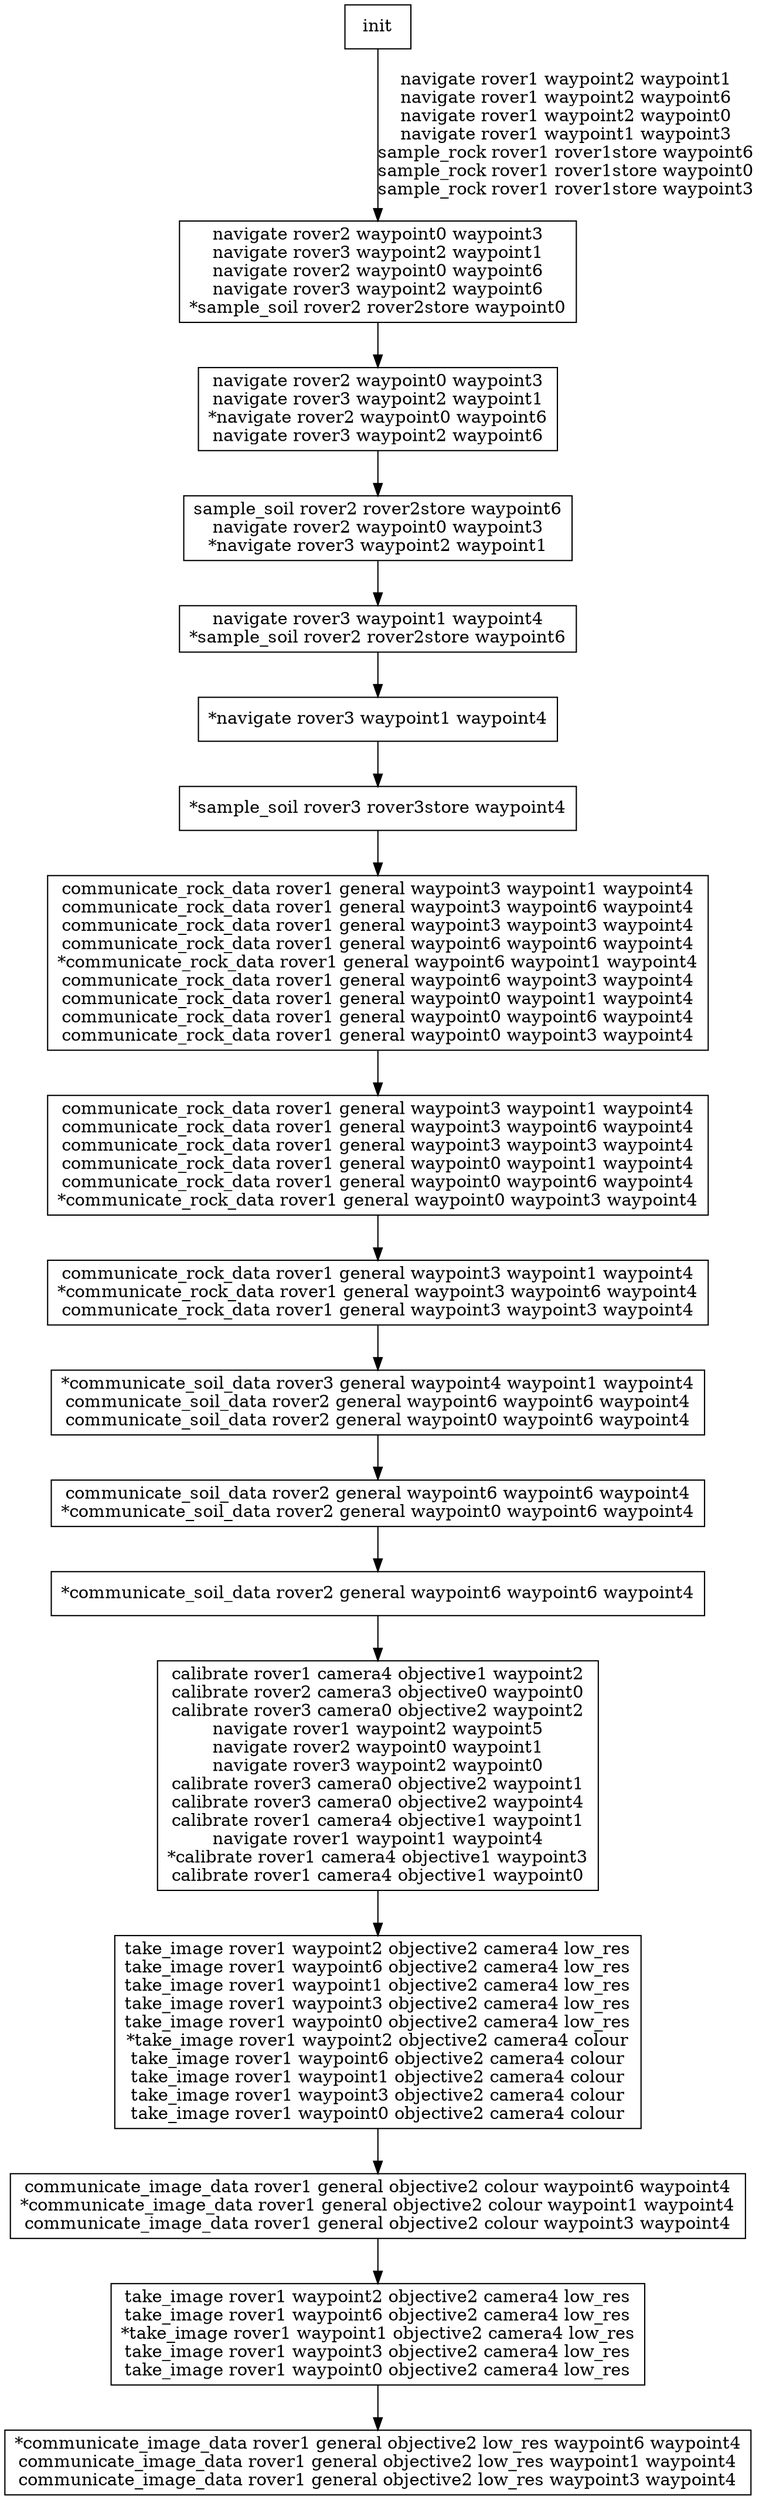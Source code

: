 digraph foo {
  node [shape=box, label="init"] n1;
  node [shape=box,label="navigate rover2 waypoint0 waypoint3\nnavigate rover3 waypoint2 waypoint1\nnavigate rover2 waypoint0 waypoint6\nnavigate rover3 waypoint2 waypoint6\n*sample_soil rover2 rover2store waypoint0\n"] n2;
  n1 -> n2[ label = "navigate rover1 waypoint2 waypoint1\nnavigate rover1 waypoint2 waypoint6\nnavigate rover1 waypoint2 waypoint0\nnavigate rover1 waypoint1 waypoint3\nsample_rock rover1 rover1store waypoint6\nsample_rock rover1 rover1store waypoint0\nsample_rock rover1 rover1store waypoint3\n" ];
  node [shape=box,label="navigate rover2 waypoint0 waypoint3\nnavigate rover3 waypoint2 waypoint1\n*navigate rover2 waypoint0 waypoint6\nnavigate rover3 waypoint2 waypoint6\n"] n3;
  n2 -> n3[ label = "" ];
  node [shape=box,label="sample_soil rover2 rover2store waypoint6\nnavigate rover2 waypoint0 waypoint3\n*navigate rover3 waypoint2 waypoint1\n"] n4;
  n3 -> n4[ label = "" ];
  node [shape=box,label="navigate rover3 waypoint1 waypoint4\n*sample_soil rover2 rover2store waypoint6\n"] n5;
  n4 -> n5[ label = "" ];
  node [shape=box,label="*navigate rover3 waypoint1 waypoint4\n"] n6;
  n5 -> n6[ label = "" ];
  node [shape=box,label="*sample_soil rover3 rover3store waypoint4\n"] n7;
  n6 -> n7[ label = "" ];
  node [shape=box,label="communicate_rock_data rover1 general waypoint3 waypoint1 waypoint4\ncommunicate_rock_data rover1 general waypoint3 waypoint6 waypoint4\ncommunicate_rock_data rover1 general waypoint3 waypoint3 waypoint4\ncommunicate_rock_data rover1 general waypoint6 waypoint6 waypoint4\n*communicate_rock_data rover1 general waypoint6 waypoint1 waypoint4\ncommunicate_rock_data rover1 general waypoint6 waypoint3 waypoint4\ncommunicate_rock_data rover1 general waypoint0 waypoint1 waypoint4\ncommunicate_rock_data rover1 general waypoint0 waypoint6 waypoint4\ncommunicate_rock_data rover1 general waypoint0 waypoint3 waypoint4\n"] n8;
  n7 -> n8[ label = "" ];
  node [shape=box,label="communicate_rock_data rover1 general waypoint3 waypoint1 waypoint4\ncommunicate_rock_data rover1 general waypoint3 waypoint6 waypoint4\ncommunicate_rock_data rover1 general waypoint3 waypoint3 waypoint4\ncommunicate_rock_data rover1 general waypoint0 waypoint1 waypoint4\ncommunicate_rock_data rover1 general waypoint0 waypoint6 waypoint4\n*communicate_rock_data rover1 general waypoint0 waypoint3 waypoint4\n"] n9;
  n8 -> n9[ label = "" ];
  node [shape=box,label="communicate_rock_data rover1 general waypoint3 waypoint1 waypoint4\n*communicate_rock_data rover1 general waypoint3 waypoint6 waypoint4\ncommunicate_rock_data rover1 general waypoint3 waypoint3 waypoint4\n"] n10;
  n9 -> n10[ label = "" ];
  node [shape=box,label="*communicate_soil_data rover3 general waypoint4 waypoint1 waypoint4\ncommunicate_soil_data rover2 general waypoint6 waypoint6 waypoint4\ncommunicate_soil_data rover2 general waypoint0 waypoint6 waypoint4\n"] n11;
  n10 -> n11[ label = "" ];
  node [shape=box,label="communicate_soil_data rover2 general waypoint6 waypoint6 waypoint4\n*communicate_soil_data rover2 general waypoint0 waypoint6 waypoint4\n"] n12;
  n11 -> n12[ label = "" ];
  node [shape=box,label="*communicate_soil_data rover2 general waypoint6 waypoint6 waypoint4\n"] n13;
  n12 -> n13[ label = "" ];
  node [shape=box,label="calibrate rover1 camera4 objective1 waypoint2\ncalibrate rover2 camera3 objective0 waypoint0\ncalibrate rover3 camera0 objective2 waypoint2\nnavigate rover1 waypoint2 waypoint5\nnavigate rover2 waypoint0 waypoint1\nnavigate rover3 waypoint2 waypoint0\ncalibrate rover3 camera0 objective2 waypoint1\ncalibrate rover3 camera0 objective2 waypoint4\ncalibrate rover1 camera4 objective1 waypoint1\nnavigate rover1 waypoint1 waypoint4\n*calibrate rover1 camera4 objective1 waypoint3\ncalibrate rover1 camera4 objective1 waypoint0\n"] n14;
  n13 -> n14[ label = "" ];
  node [shape=box,label="take_image rover1 waypoint2 objective2 camera4 low_res\ntake_image rover1 waypoint6 objective2 camera4 low_res\ntake_image rover1 waypoint1 objective2 camera4 low_res\ntake_image rover1 waypoint3 objective2 camera4 low_res\ntake_image rover1 waypoint0 objective2 camera4 low_res\n*take_image rover1 waypoint2 objective2 camera4 colour\ntake_image rover1 waypoint6 objective2 camera4 colour\ntake_image rover1 waypoint1 objective2 camera4 colour\ntake_image rover1 waypoint3 objective2 camera4 colour\ntake_image rover1 waypoint0 objective2 camera4 colour\n"] n15;
  n14 -> n15[ label = "" ];
  node [shape=box,label="communicate_image_data rover1 general objective2 colour waypoint6 waypoint4\n*communicate_image_data rover1 general objective2 colour waypoint1 waypoint4\ncommunicate_image_data rover1 general objective2 colour waypoint3 waypoint4\n"] n16;
  n15 -> n16[ label = "" ];
  node [shape=box,label="take_image rover1 waypoint2 objective2 camera4 low_res\ntake_image rover1 waypoint6 objective2 camera4 low_res\n*take_image rover1 waypoint1 objective2 camera4 low_res\ntake_image rover1 waypoint3 objective2 camera4 low_res\ntake_image rover1 waypoint0 objective2 camera4 low_res\n"] n17;
  n16 -> n17[ label = "" ];
  node [shape=box,label="*communicate_image_data rover1 general objective2 low_res waypoint6 waypoint4\ncommunicate_image_data rover1 general objective2 low_res waypoint1 waypoint4\ncommunicate_image_data rover1 general objective2 low_res waypoint3 waypoint4\n"] n18;
  n17 -> n18[ label = "" ];
}
